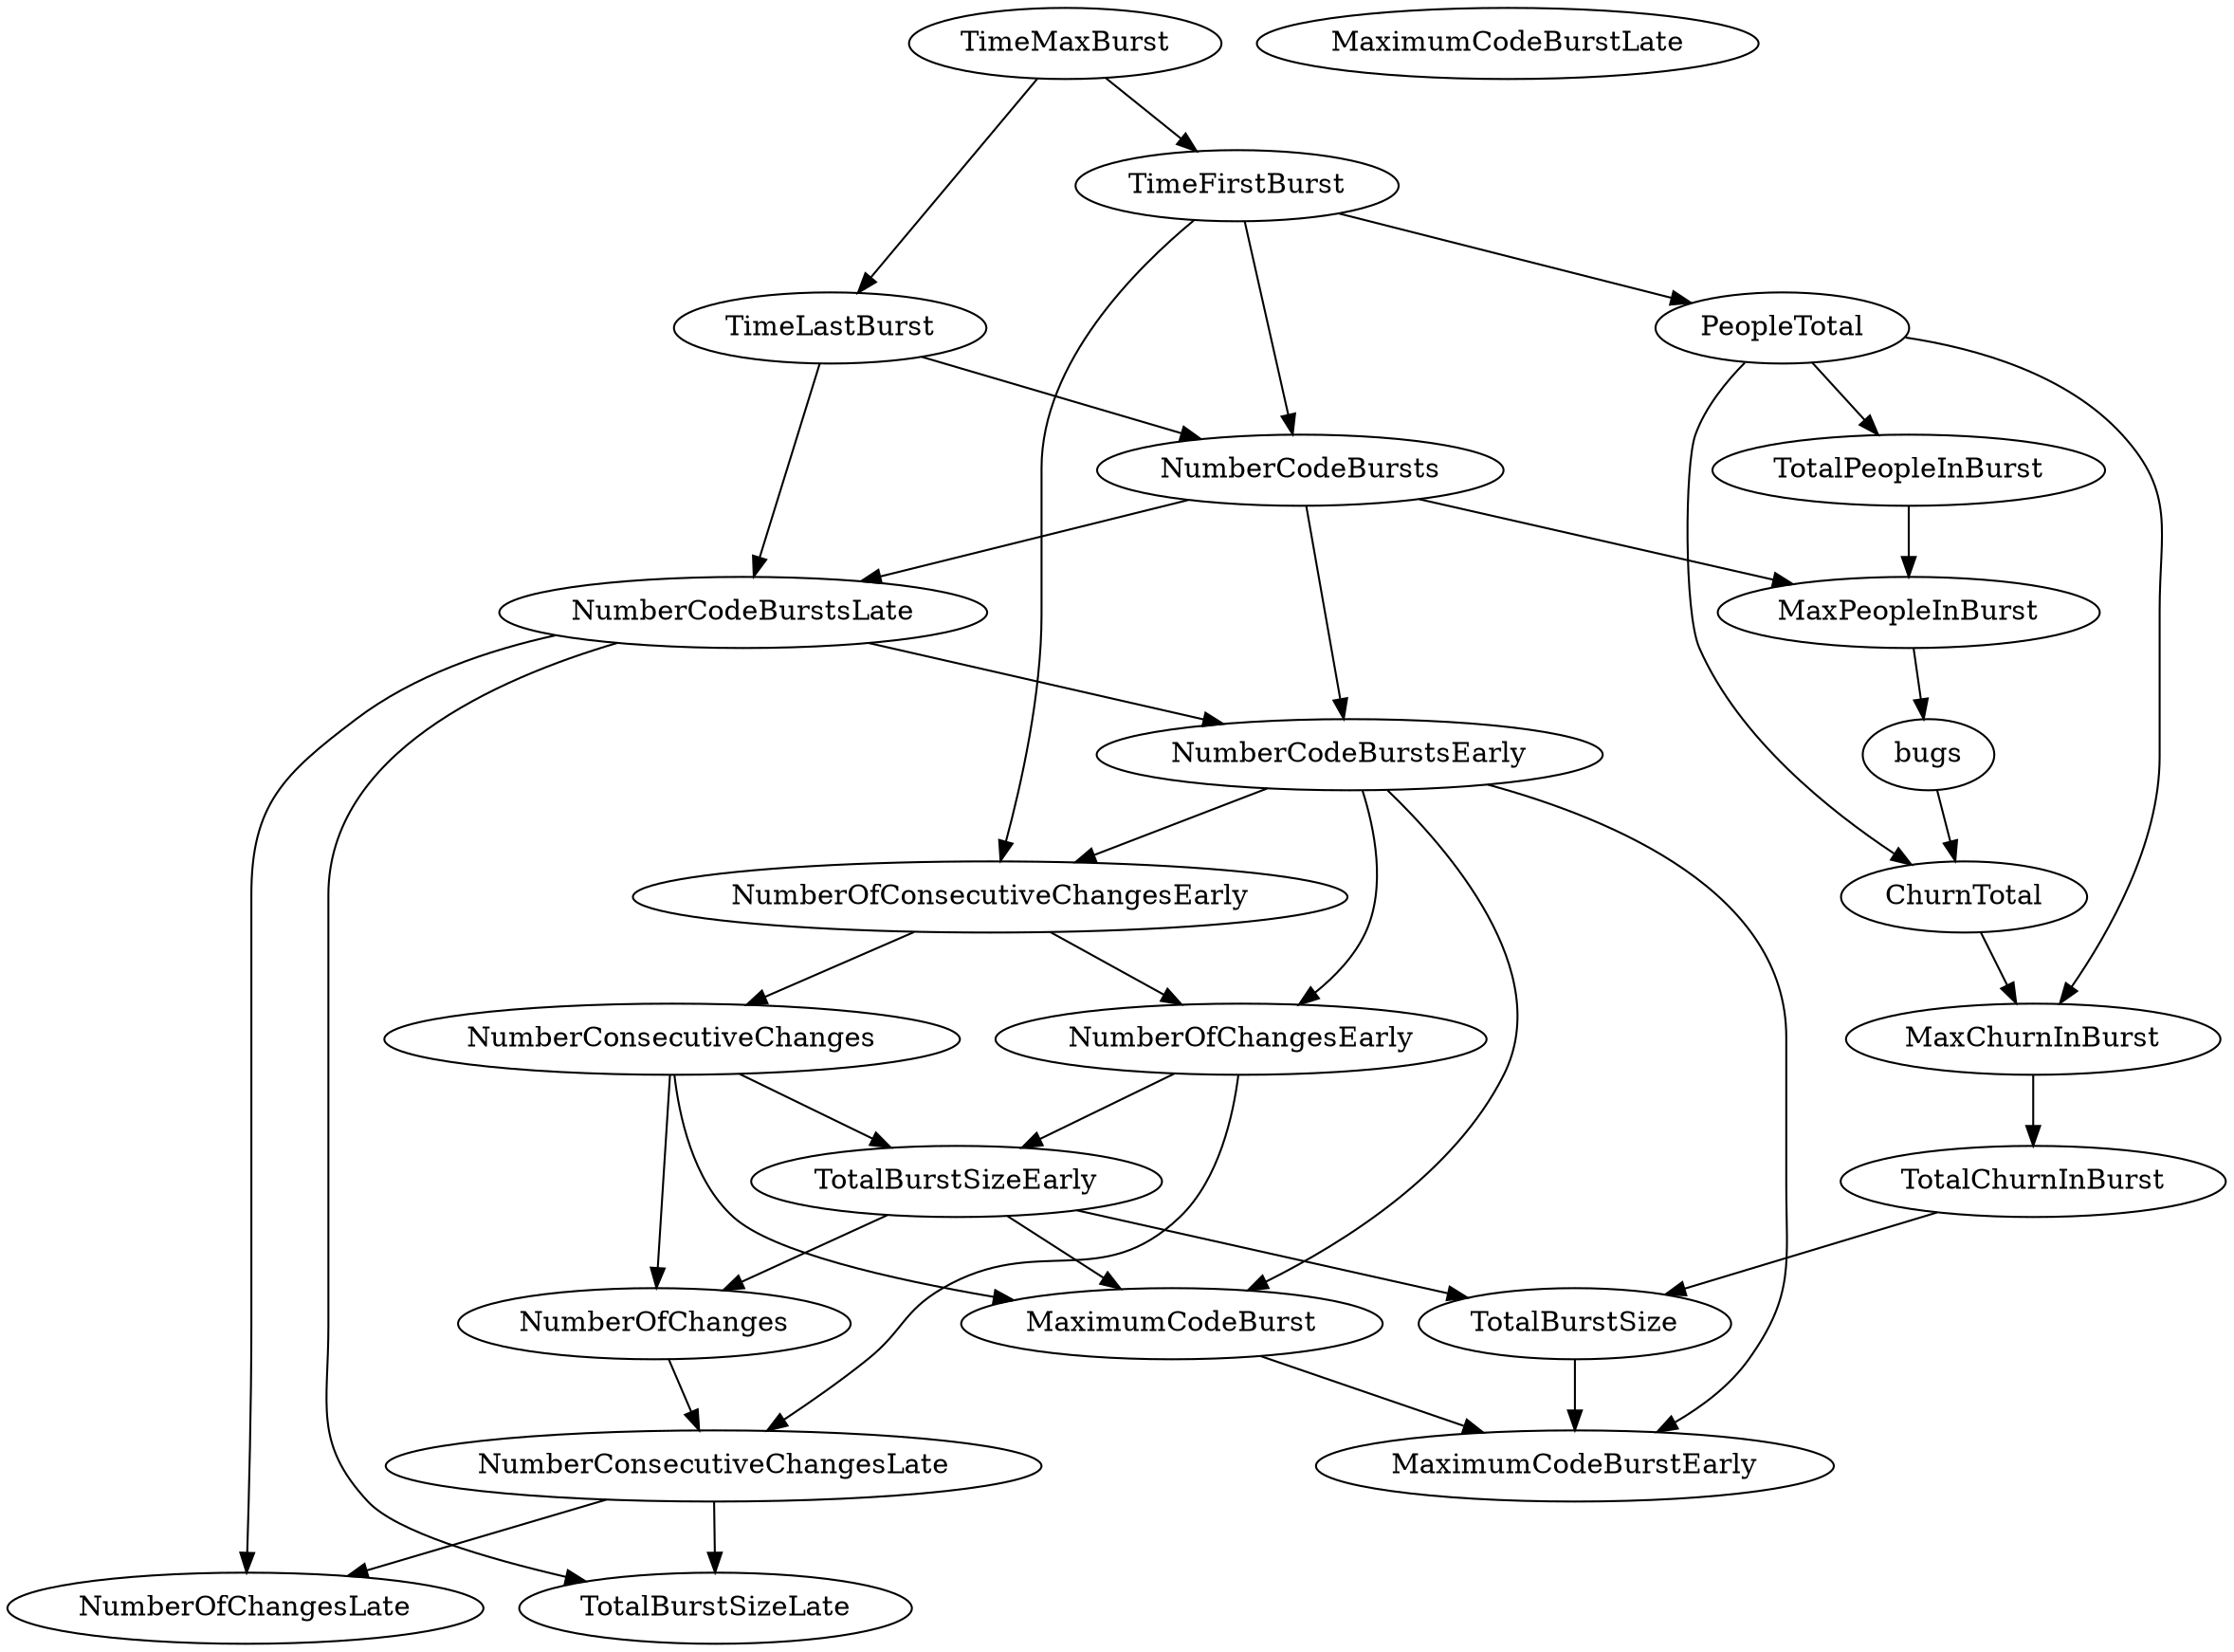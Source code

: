 digraph {
   TotalPeopleInBurst;
   MaximumCodeBurstLate;
   NumberOfChanges;
   MaxPeopleInBurst;
   TotalBurstSizeLate;
   NumberCodeBurstsLate;
   NumberOfChangesLate;
   NumberOfChangesEarly;
   MaxChurnInBurst;
   MaximumCodeBurstEarly;
   NumberCodeBurstsEarly;
   TimeFirstBurst;
   TotalChurnInBurst;
   ChurnTotal;
   MaximumCodeBurst;
   NumberOfConsecutiveChangesEarly;
   NumberConsecutiveChangesLate;
   TotalBurstSizeEarly;
   TotalBurstSize;
   TimeMaxBurst;
   NumberConsecutiveChanges;
   TimeLastBurst;
   NumberCodeBursts;
   PeopleTotal;
   bugs;
   TotalPeopleInBurst -> MaxPeopleInBurst;
   NumberOfChanges -> NumberConsecutiveChangesLate;
   MaxPeopleInBurst -> bugs;
   NumberCodeBurstsLate -> TotalBurstSizeLate;
   NumberCodeBurstsLate -> NumberOfChangesLate;
   NumberCodeBurstsLate -> NumberCodeBurstsEarly;
   NumberOfChangesEarly -> NumberConsecutiveChangesLate;
   NumberOfChangesEarly -> TotalBurstSizeEarly;
   MaxChurnInBurst -> TotalChurnInBurst;
   NumberCodeBurstsEarly -> NumberOfChangesEarly;
   NumberCodeBurstsEarly -> MaximumCodeBurstEarly;
   NumberCodeBurstsEarly -> MaximumCodeBurst;
   NumberCodeBurstsEarly -> NumberOfConsecutiveChangesEarly;
   TimeFirstBurst -> NumberOfConsecutiveChangesEarly;
   TimeFirstBurst -> NumberCodeBursts;
   TimeFirstBurst -> PeopleTotal;
   TotalChurnInBurst -> TotalBurstSize;
   ChurnTotal -> MaxChurnInBurst;
   MaximumCodeBurst -> MaximumCodeBurstEarly;
   NumberOfConsecutiveChangesEarly -> NumberOfChangesEarly;
   NumberOfConsecutiveChangesEarly -> NumberConsecutiveChanges;
   NumberConsecutiveChangesLate -> TotalBurstSizeLate;
   NumberConsecutiveChangesLate -> NumberOfChangesLate;
   TotalBurstSizeEarly -> NumberOfChanges;
   TotalBurstSizeEarly -> MaximumCodeBurst;
   TotalBurstSizeEarly -> TotalBurstSize;
   TotalBurstSize -> MaximumCodeBurstEarly;
   TimeMaxBurst -> TimeFirstBurst;
   TimeMaxBurst -> TimeLastBurst;
   NumberConsecutiveChanges -> NumberOfChanges;
   NumberConsecutiveChanges -> MaximumCodeBurst;
   NumberConsecutiveChanges -> TotalBurstSizeEarly;
   TimeLastBurst -> NumberCodeBurstsLate;
   TimeLastBurst -> NumberCodeBursts;
   NumberCodeBursts -> MaxPeopleInBurst;
   NumberCodeBursts -> NumberCodeBurstsLate;
   NumberCodeBursts -> NumberCodeBurstsEarly;
   PeopleTotal -> TotalPeopleInBurst;
   PeopleTotal -> MaxChurnInBurst;
   PeopleTotal -> ChurnTotal;
   bugs -> ChurnTotal;
}
